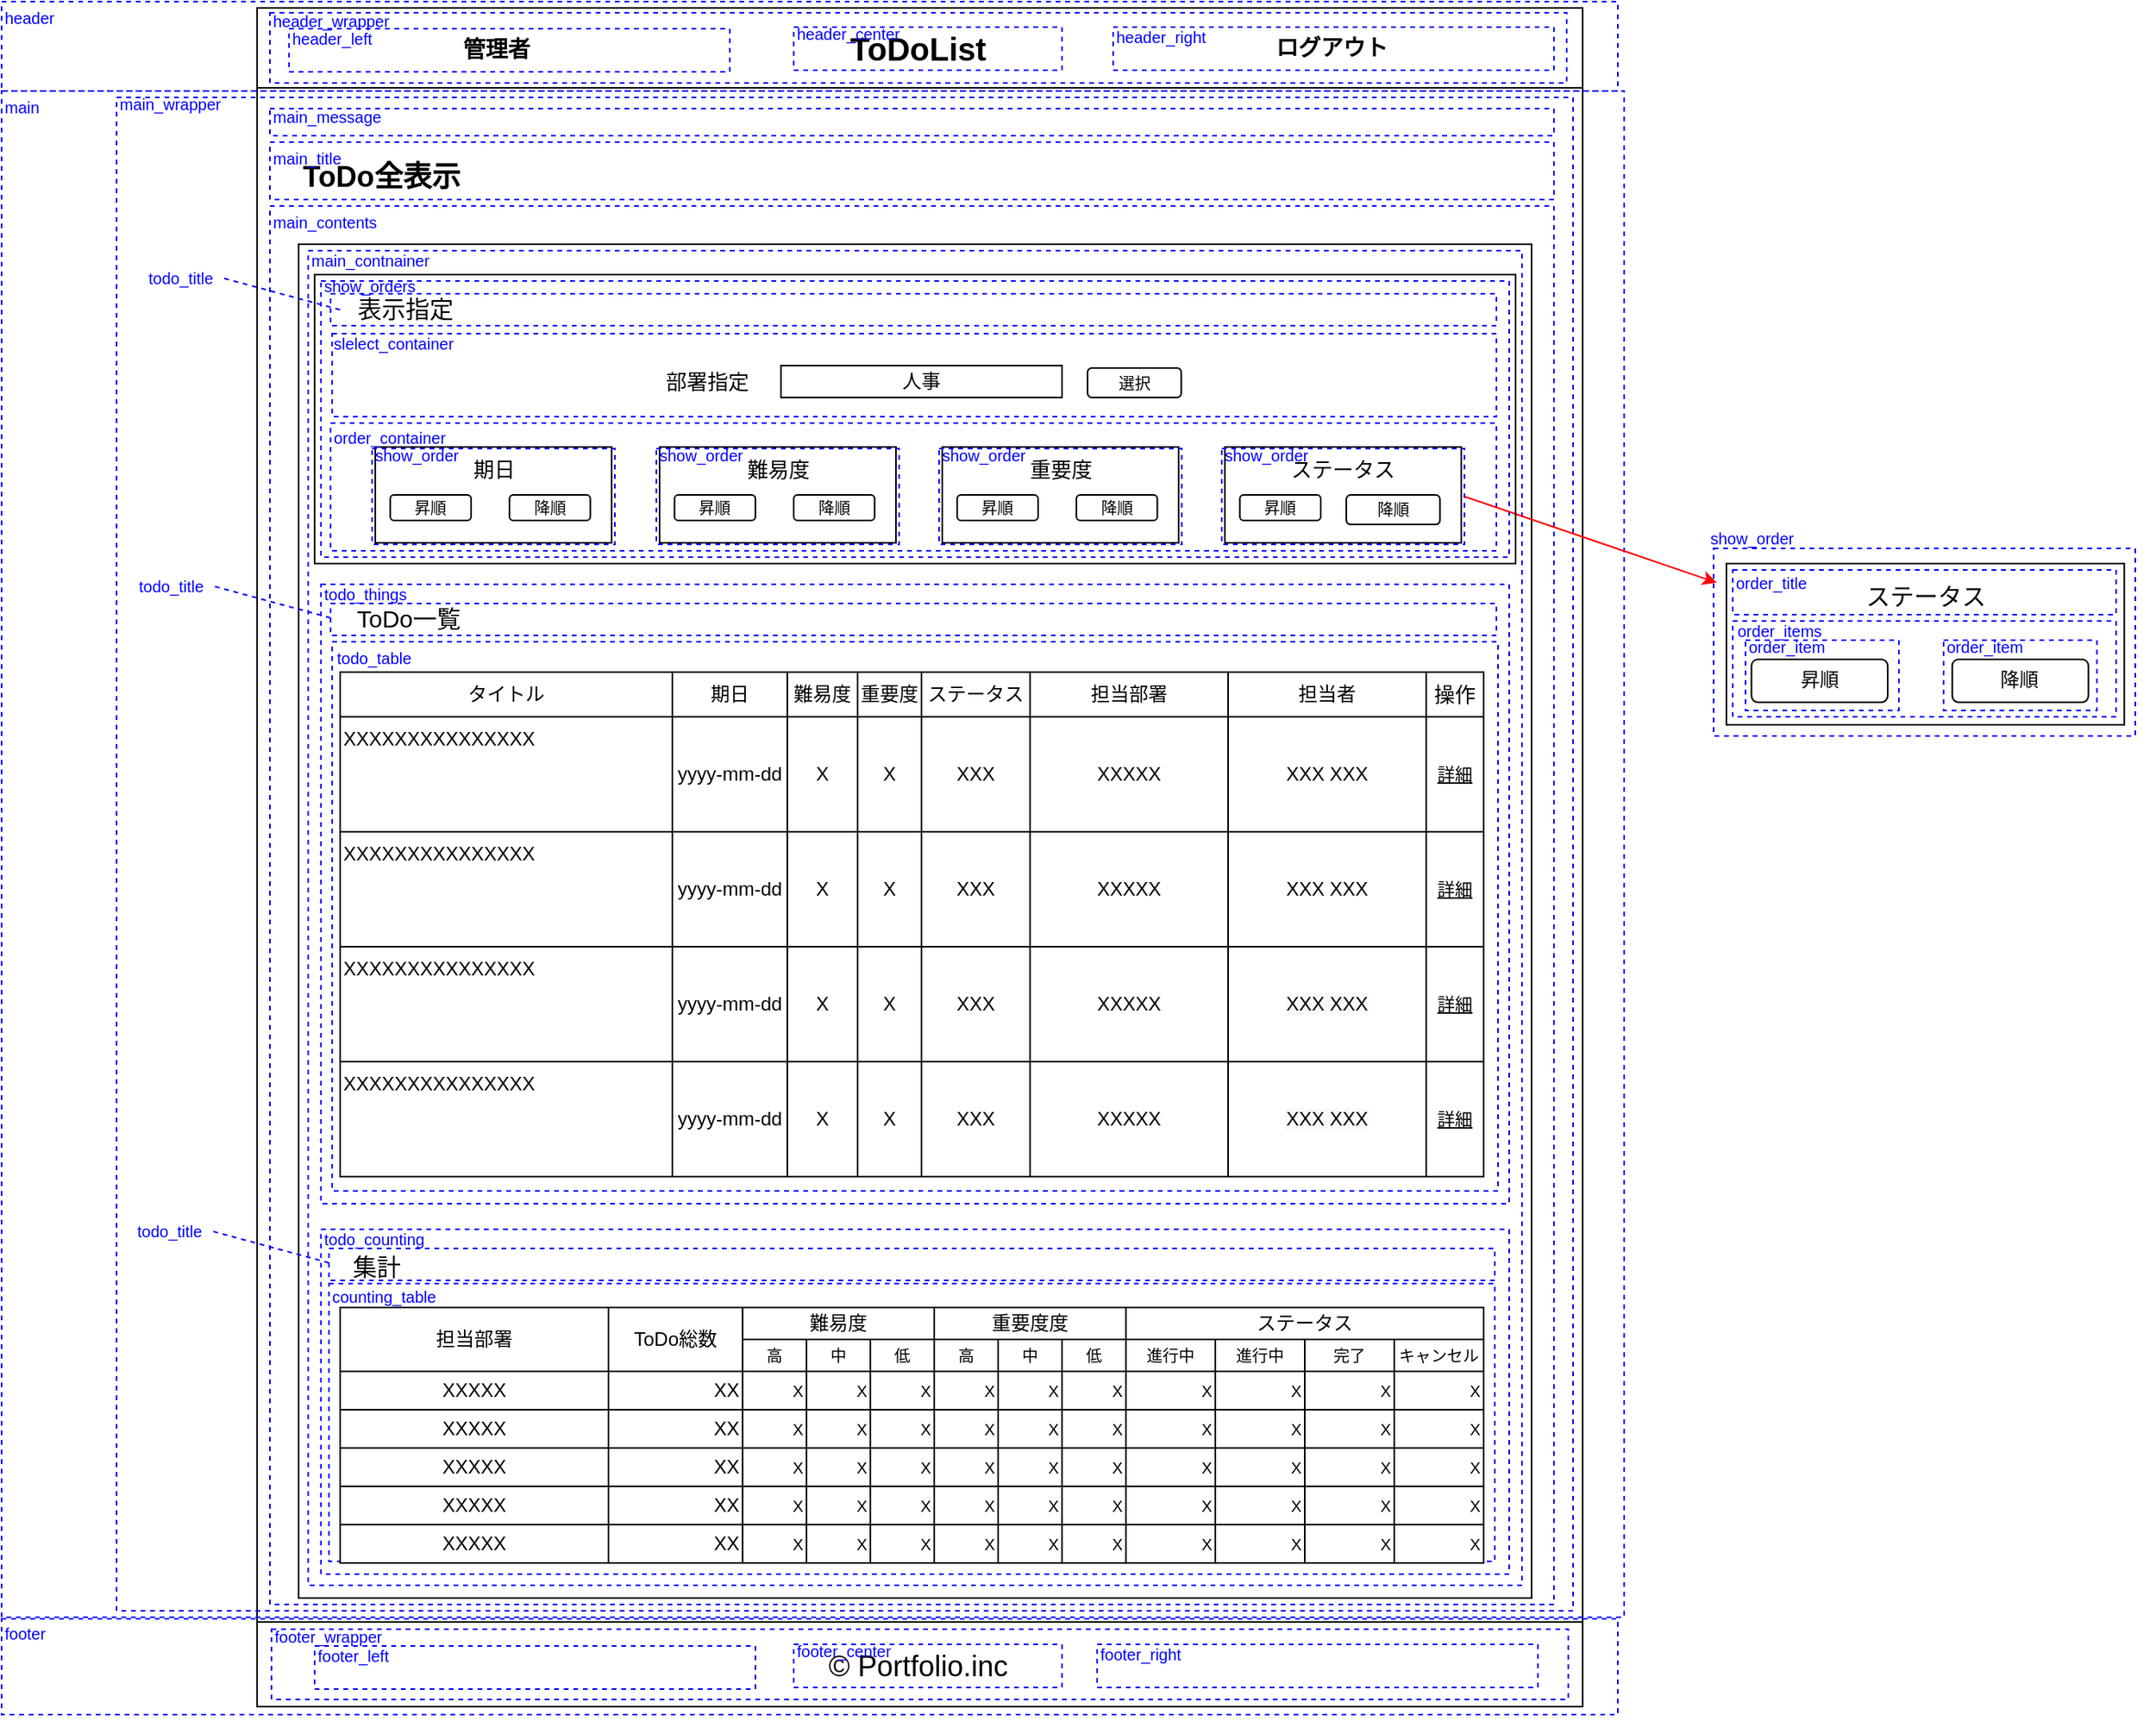 <mxfile version="13.9.9" type="device"><diagram id="lAW5gfvQpGq91mGYDGwt" name="ページ1"><mxGraphModel dx="1679" dy="1703" grid="1" gridSize="4" guides="1" tooltips="1" connect="1" arrows="1" fold="1" page="1" pageScale="1" pageWidth="827" pageHeight="1169" math="0" shadow="0"><root><mxCell id="0"/><mxCell id="1" parent="0"/><mxCell id="KEuncwygjHZbyqNy_YQT-34" value="" style="group" parent="1" vertex="1" connectable="0"><mxGeometry y="-48" width="830" height="996" as="geometry"/></mxCell><mxCell id="tP_qFb6u1pj_dAxfEfU8-1" value="" style="rounded=0;whiteSpace=wrap;html=1;" parent="KEuncwygjHZbyqNy_YQT-34" vertex="1"><mxGeometry y="-68" width="830" height="1048" as="geometry"/></mxCell><mxCell id="tP_qFb6u1pj_dAxfEfU8-2" value="" style="rounded=0;whiteSpace=wrap;html=1;" parent="KEuncwygjHZbyqNy_YQT-34" vertex="1"><mxGeometry y="-76" width="830" height="50" as="geometry"/></mxCell><mxCell id="tP_qFb6u1pj_dAxfEfU8-8" value="" style="rounded=0;whiteSpace=wrap;html=1;" parent="KEuncwygjHZbyqNy_YQT-34" vertex="1"><mxGeometry y="935" width="830" height="53" as="geometry"/></mxCell><mxCell id="tP_qFb6u1pj_dAxfEfU8-9" value="&lt;font style=&quot;font-size: 18px&quot;&gt;© Portfolio.inc&lt;/font&gt;" style="text;html=1;strokeColor=none;fillColor=none;align=center;verticalAlign=middle;whiteSpace=wrap;rounded=0;fontSize=20;" parent="KEuncwygjHZbyqNy_YQT-34" vertex="1"><mxGeometry x="298" y="951.5" width="232" height="20" as="geometry"/></mxCell><mxCell id="249utH4H3VEhiZY-PdCE-3" value="&lt;font size=&quot;1&quot;&gt;&lt;b style=&quot;font-size: 18px&quot;&gt;ToDo全表示&lt;/b&gt;&lt;/font&gt;" style="text;html=1;strokeColor=none;fillColor=none;align=center;verticalAlign=middle;whiteSpace=wrap;rounded=0;fontSize=17;" parent="KEuncwygjHZbyqNy_YQT-34" vertex="1"><mxGeometry x="16" y="20" width="124" height="20" as="geometry"/></mxCell><mxCell id="tP_qFb6u1pj_dAxfEfU8-3" value="&lt;b&gt;&lt;font style=&quot;font-size: 20px&quot;&gt;ToDoList&lt;/font&gt;&lt;/b&gt;" style="text;html=1;strokeColor=none;fillColor=none;align=center;verticalAlign=middle;whiteSpace=wrap;rounded=0;strokeWidth=4;" parent="KEuncwygjHZbyqNy_YQT-34" vertex="1"><mxGeometry x="334" y="-66" width="160" height="30" as="geometry"/></mxCell><mxCell id="KEuncwygjHZbyqNy_YQT-17" value="&lt;span style=&quot;font-size: 14px&quot;&gt;&lt;b style=&quot;font-size: 14px&quot;&gt;管理者&lt;/b&gt;&lt;/span&gt;" style="text;html=1;strokeColor=none;fillColor=none;align=center;verticalAlign=middle;whiteSpace=wrap;rounded=0;fontSize=14;" parent="KEuncwygjHZbyqNy_YQT-34" vertex="1"><mxGeometry x="100" y="-60" width="100" height="20" as="geometry"/></mxCell><mxCell id="KEuncwygjHZbyqNy_YQT-21" value="&lt;b&gt;ログアウト&lt;/b&gt;" style="text;html=1;strokeColor=none;fillColor=none;align=center;verticalAlign=middle;whiteSpace=wrap;rounded=0;fontSize=14;" parent="KEuncwygjHZbyqNy_YQT-34" vertex="1"><mxGeometry x="623" y="-61" width="100" height="20" as="geometry"/></mxCell><mxCell id="KEuncwygjHZbyqNy_YQT-14" value="" style="rounded=0;whiteSpace=wrap;html=1;fillColor=none;" parent="KEuncwygjHZbyqNy_YQT-34" vertex="1"><mxGeometry x="26" y="72" width="772" height="848" as="geometry"/></mxCell><mxCell id="KEuncwygjHZbyqNy_YQT-23" value="" style="rounded=0;whiteSpace=wrap;html=1;fillColor=none;fontSize=14;strokeColor=#0000FF;dashed=1;" parent="1" vertex="1"><mxGeometry x="-160" y="-128" width="1012" height="56" as="geometry"/></mxCell><mxCell id="KEuncwygjHZbyqNy_YQT-24" value="" style="rounded=0;whiteSpace=wrap;html=1;fillColor=none;fontSize=14;strokeColor=#0000FF;dashed=1;" parent="1" vertex="1"><mxGeometry x="-160" y="-72" width="1016" height="956" as="geometry"/></mxCell><mxCell id="KEuncwygjHZbyqNy_YQT-27" value="" style="rounded=0;whiteSpace=wrap;html=1;fillColor=none;fontSize=14;strokeColor=#0000FF;dashed=1;" parent="1" vertex="1"><mxGeometry x="-160" y="885" width="1012" height="60" as="geometry"/></mxCell><mxCell id="KEuncwygjHZbyqNy_YQT-28" value="header" style="text;html=1;strokeColor=none;fillColor=none;align=left;verticalAlign=middle;whiteSpace=wrap;rounded=0;dashed=1;fontSize=10;fontColor=#0000FF;" parent="1" vertex="1"><mxGeometry x="-160" y="-128" width="40" height="20" as="geometry"/></mxCell><mxCell id="KEuncwygjHZbyqNy_YQT-33" value="main" style="text;html=1;strokeColor=none;fillColor=none;align=left;verticalAlign=middle;whiteSpace=wrap;rounded=0;dashed=1;fontSize=10;fontColor=#0000FF;" parent="1" vertex="1"><mxGeometry x="-160" y="-72" width="40" height="20" as="geometry"/></mxCell><mxCell id="KEuncwygjHZbyqNy_YQT-35" value="footer" style="text;html=1;strokeColor=none;fillColor=none;align=left;verticalAlign=middle;whiteSpace=wrap;rounded=0;dashed=1;fontSize=10;fontColor=#0000FF;" parent="1" vertex="1"><mxGeometry x="-160" y="884" width="40" height="20" as="geometry"/></mxCell><mxCell id="KEuncwygjHZbyqNy_YQT-69" value="" style="rounded=0;whiteSpace=wrap;html=1;dashed=1;fillColor=none;strokeColor=#0000FF;" parent="1" vertex="1"><mxGeometry x="-88" y="-68" width="912" height="948" as="geometry"/></mxCell><mxCell id="KEuncwygjHZbyqNy_YQT-70" value="main_wrapper" style="text;html=1;strokeColor=none;fillColor=none;align=left;verticalAlign=middle;whiteSpace=wrap;rounded=0;dashed=1;fontSize=10;fontColor=#0000FF;" parent="1" vertex="1"><mxGeometry x="-88" y="-68" width="84" height="8" as="geometry"/></mxCell><mxCell id="KEuncwygjHZbyqNy_YQT-73" value="" style="rounded=0;whiteSpace=wrap;html=1;fillColor=none;fontSize=14;strokeColor=#0000FF;dashed=1;" parent="1" vertex="1"><mxGeometry x="20" y="-111" width="276" height="27" as="geometry"/></mxCell><mxCell id="KEuncwygjHZbyqNy_YQT-74" value="header_left" style="text;html=1;strokeColor=none;fillColor=none;align=left;verticalAlign=middle;whiteSpace=wrap;rounded=0;dashed=1;fontSize=10;fontColor=#0000FF;" parent="1" vertex="1"><mxGeometry x="20" y="-111" width="72" height="11" as="geometry"/></mxCell><mxCell id="KEuncwygjHZbyqNy_YQT-79" value="" style="rounded=0;whiteSpace=wrap;html=1;fillColor=none;fontSize=14;strokeColor=#0000FF;dashed=1;" parent="1" vertex="1"><mxGeometry x="8" y="-121" width="812" height="44" as="geometry"/></mxCell><mxCell id="KEuncwygjHZbyqNy_YQT-80" value="header_wrapper" style="text;html=1;strokeColor=none;fillColor=none;align=left;verticalAlign=middle;whiteSpace=wrap;rounded=0;dashed=1;fontSize=10;fontColor=#0000FF;" parent="1" vertex="1"><mxGeometry x="8" y="-120" width="84" height="8" as="geometry"/></mxCell><mxCell id="KEuncwygjHZbyqNy_YQT-92" value="" style="rounded=0;whiteSpace=wrap;html=1;fillColor=none;fontSize=14;strokeColor=#0000FF;dashed=1;" parent="1" vertex="1"><mxGeometry x="336" y="901" width="168" height="27" as="geometry"/></mxCell><mxCell id="KEuncwygjHZbyqNy_YQT-93" value="" style="rounded=0;whiteSpace=wrap;html=1;fillColor=none;fontSize=14;strokeColor=#0000FF;dashed=1;" parent="1" vertex="1"><mxGeometry x="9" y="891.5" width="812" height="44" as="geometry"/></mxCell><mxCell id="KEuncwygjHZbyqNy_YQT-94" value="footer_center" style="text;html=1;strokeColor=none;fillColor=none;align=left;verticalAlign=middle;whiteSpace=wrap;rounded=0;dashed=1;fontSize=10;fontColor=#0000FF;" parent="1" vertex="1"><mxGeometry x="336" y="899" width="96" height="11" as="geometry"/></mxCell><mxCell id="KEuncwygjHZbyqNy_YQT-95" value="" style="rounded=0;whiteSpace=wrap;html=1;fillColor=none;fontSize=14;strokeColor=#0000FF;dashed=1;" parent="1" vertex="1"><mxGeometry x="36" y="902" width="276" height="27" as="geometry"/></mxCell><mxCell id="KEuncwygjHZbyqNy_YQT-96" value="footer_left" style="text;html=1;strokeColor=none;fillColor=none;align=left;verticalAlign=middle;whiteSpace=wrap;rounded=0;dashed=1;fontSize=10;fontColor=#0000FF;" parent="1" vertex="1"><mxGeometry x="36" y="902" width="72" height="11" as="geometry"/></mxCell><mxCell id="KEuncwygjHZbyqNy_YQT-97" value="footer_right" style="text;html=1;strokeColor=none;fillColor=none;align=left;verticalAlign=middle;whiteSpace=wrap;rounded=0;dashed=1;fontSize=10;fontColor=#0000FF;" parent="1" vertex="1"><mxGeometry x="526" y="901" width="72" height="11" as="geometry"/></mxCell><mxCell id="KEuncwygjHZbyqNy_YQT-98" value="" style="rounded=0;whiteSpace=wrap;html=1;fillColor=none;fontSize=14;strokeColor=#0000FF;dashed=1;" parent="1" vertex="1"><mxGeometry x="526" y="901" width="276" height="27" as="geometry"/></mxCell><mxCell id="KEuncwygjHZbyqNy_YQT-99" value="footer_wrapper" style="text;html=1;strokeColor=none;fillColor=none;align=left;verticalAlign=middle;whiteSpace=wrap;rounded=0;dashed=1;fontSize=10;fontColor=#0000FF;" parent="1" vertex="1"><mxGeometry x="9" y="891.5" width="84" height="8" as="geometry"/></mxCell><mxCell id="M2rv97hYD40gKzkqOxp8-1" value="" style="rounded=0;whiteSpace=wrap;html=1;dashed=1;fillColor=none;strokeColor=#0000FF;" parent="1" vertex="1"><mxGeometry x="8" width="804" height="876" as="geometry"/></mxCell><mxCell id="KEuncwygjHZbyqNy_YQT-46" value="main_contents" style="text;html=1;strokeColor=none;fillColor=none;align=left;verticalAlign=middle;whiteSpace=wrap;rounded=0;dashed=1;fontColor=#0000FF;fontSize=10;" parent="1" vertex="1"><mxGeometry x="8" width="80" height="20" as="geometry"/></mxCell><mxCell id="KEuncwygjHZbyqNy_YQT-47" value="" style="rounded=0;whiteSpace=wrap;html=1;dashed=1;fillColor=none;strokeColor=#0000FF;" parent="1" vertex="1"><mxGeometry x="8" y="-40" width="804" height="36" as="geometry"/></mxCell><mxCell id="KEuncwygjHZbyqNy_YQT-48" value="main_title" style="text;html=1;strokeColor=none;fillColor=none;align=left;verticalAlign=middle;whiteSpace=wrap;rounded=0;dashed=1;fontColor=#0000FF;fontSize=10;" parent="1" vertex="1"><mxGeometry x="8" y="-36" width="84" height="12" as="geometry"/></mxCell><mxCell id="KEuncwygjHZbyqNy_YQT-49" value="" style="rounded=0;whiteSpace=wrap;html=1;dashed=1;fillColor=none;strokeColor=#0000FF;" parent="1" vertex="1"><mxGeometry x="8" y="-61" width="804" height="17" as="geometry"/></mxCell><mxCell id="KEuncwygjHZbyqNy_YQT-50" value="main_message" style="text;html=1;strokeColor=none;fillColor=none;align=left;verticalAlign=middle;whiteSpace=wrap;rounded=0;dashed=1;fontColor=#0000FF;fontSize=10;" parent="1" vertex="1"><mxGeometry x="8" y="-64" width="80" height="16" as="geometry"/></mxCell><mxCell id="KEuncwygjHZbyqNy_YQT-71" value="header_center" style="text;html=1;strokeColor=none;fillColor=none;align=left;verticalAlign=middle;whiteSpace=wrap;rounded=0;dashed=1;fontSize=10;fontColor=#0000FF;" parent="1" vertex="1"><mxGeometry x="336" y="-114" width="96" height="11" as="geometry"/></mxCell><mxCell id="KEuncwygjHZbyqNy_YQT-72" value="" style="rounded=0;whiteSpace=wrap;html=1;fillColor=none;fontSize=14;strokeColor=#0000FF;dashed=1;" parent="1" vertex="1"><mxGeometry x="336" y="-112" width="168" height="27" as="geometry"/></mxCell><mxCell id="KEuncwygjHZbyqNy_YQT-75" value="header_right" style="text;html=1;strokeColor=none;fillColor=none;align=left;verticalAlign=middle;whiteSpace=wrap;rounded=0;dashed=1;fontSize=10;fontColor=#0000FF;" parent="1" vertex="1"><mxGeometry x="536" y="-112" width="72" height="11" as="geometry"/></mxCell><mxCell id="KEuncwygjHZbyqNy_YQT-76" value="" style="rounded=0;whiteSpace=wrap;html=1;fillColor=none;fontSize=14;strokeColor=#0000FF;dashed=1;" parent="1" vertex="1"><mxGeometry x="536" y="-112" width="276" height="27" as="geometry"/></mxCell><mxCell id="OrFkVEM_c1ZQOquCTtwF-202" value="" style="group" parent="1" vertex="1" connectable="0"><mxGeometry x="46" y="38" width="736" height="128" as="geometry"/></mxCell><mxCell id="OrFkVEM_c1ZQOquCTtwF-110" value="表示指定" style="text;html=1;strokeColor=none;fillColor=none;align=center;verticalAlign=middle;whiteSpace=wrap;rounded=0;fontSize=15;" parent="OrFkVEM_c1ZQOquCTtwF-202" vertex="1"><mxGeometry x="13" y="16" width="68" height="20" as="geometry"/></mxCell><mxCell id="OrFkVEM_c1ZQOquCTtwF-124" value="" style="group" parent="OrFkVEM_c1ZQOquCTtwF-202" vertex="1" connectable="0"><mxGeometry x="28" y="113" width="148" height="60" as="geometry"/></mxCell><mxCell id="OrFkVEM_c1ZQOquCTtwF-119" value="" style="rounded=0;whiteSpace=wrap;html=1;fontSize=11;align=center;" parent="OrFkVEM_c1ZQOquCTtwF-124" vertex="1"><mxGeometry width="148" height="60" as="geometry"/></mxCell><mxCell id="OrFkVEM_c1ZQOquCTtwF-114" value="期日" style="text;html=1;strokeColor=none;fillColor=none;align=center;verticalAlign=middle;whiteSpace=wrap;rounded=0;fontSize=13;" parent="OrFkVEM_c1ZQOquCTtwF-124" vertex="1"><mxGeometry x="50.667" y="4" width="46.667" height="20" as="geometry"/></mxCell><mxCell id="OrFkVEM_c1ZQOquCTtwF-116" value="昇順" style="rounded=1;whiteSpace=wrap;html=1;fontSize=10;align=center;" parent="OrFkVEM_c1ZQOquCTtwF-124" vertex="1"><mxGeometry x="9.33" y="30" width="50.67" height="16" as="geometry"/></mxCell><mxCell id="OrFkVEM_c1ZQOquCTtwF-138" value="降順" style="rounded=1;whiteSpace=wrap;html=1;fontSize=10;align=center;" parent="OrFkVEM_c1ZQOquCTtwF-124" vertex="1"><mxGeometry x="84" y="30" width="50.67" height="16" as="geometry"/></mxCell><mxCell id="OrFkVEM_c1ZQOquCTtwF-157" value="" style="group" parent="OrFkVEM_c1ZQOquCTtwF-202" vertex="1" connectable="0"><mxGeometry x="206" y="113" width="148" height="60" as="geometry"/></mxCell><mxCell id="OrFkVEM_c1ZQOquCTtwF-158" value="" style="rounded=0;whiteSpace=wrap;html=1;fontSize=11;align=center;" parent="OrFkVEM_c1ZQOquCTtwF-157" vertex="1"><mxGeometry width="148" height="60" as="geometry"/></mxCell><mxCell id="OrFkVEM_c1ZQOquCTtwF-159" value="難易度" style="text;html=1;strokeColor=none;fillColor=none;align=center;verticalAlign=middle;whiteSpace=wrap;rounded=0;fontSize=13;" parent="OrFkVEM_c1ZQOquCTtwF-157" vertex="1"><mxGeometry x="50.667" y="4" width="46.667" height="20" as="geometry"/></mxCell><mxCell id="OrFkVEM_c1ZQOquCTtwF-160" value="昇順" style="rounded=1;whiteSpace=wrap;html=1;fontSize=10;align=center;" parent="OrFkVEM_c1ZQOquCTtwF-157" vertex="1"><mxGeometry x="9.33" y="30" width="50.67" height="16" as="geometry"/></mxCell><mxCell id="OrFkVEM_c1ZQOquCTtwF-161" value="降順" style="rounded=1;whiteSpace=wrap;html=1;fontSize=10;align=center;" parent="OrFkVEM_c1ZQOquCTtwF-157" vertex="1"><mxGeometry x="84" y="30" width="50.67" height="16" as="geometry"/></mxCell><mxCell id="OrFkVEM_c1ZQOquCTtwF-162" value="" style="group" parent="OrFkVEM_c1ZQOquCTtwF-202" vertex="1" connectable="0"><mxGeometry x="383" y="113" width="148" height="60" as="geometry"/></mxCell><mxCell id="OrFkVEM_c1ZQOquCTtwF-163" value="" style="rounded=0;whiteSpace=wrap;html=1;fontSize=11;align=center;" parent="OrFkVEM_c1ZQOquCTtwF-162" vertex="1"><mxGeometry width="148" height="60" as="geometry"/></mxCell><mxCell id="OrFkVEM_c1ZQOquCTtwF-164" value="重要度" style="text;html=1;strokeColor=none;fillColor=none;align=center;verticalAlign=middle;whiteSpace=wrap;rounded=0;fontSize=13;" parent="OrFkVEM_c1ZQOquCTtwF-162" vertex="1"><mxGeometry x="50.667" y="4" width="46.667" height="20" as="geometry"/></mxCell><mxCell id="OrFkVEM_c1ZQOquCTtwF-165" value="昇順" style="rounded=1;whiteSpace=wrap;html=1;fontSize=10;align=center;" parent="OrFkVEM_c1ZQOquCTtwF-162" vertex="1"><mxGeometry x="9.33" y="30" width="50.67" height="16" as="geometry"/></mxCell><mxCell id="OrFkVEM_c1ZQOquCTtwF-166" value="降順" style="rounded=1;whiteSpace=wrap;html=1;fontSize=10;align=center;" parent="OrFkVEM_c1ZQOquCTtwF-162" vertex="1"><mxGeometry x="84" y="30" width="50.67" height="16" as="geometry"/></mxCell><mxCell id="OrFkVEM_c1ZQOquCTtwF-172" value="" style="group" parent="OrFkVEM_c1ZQOquCTtwF-202" vertex="1" connectable="0"><mxGeometry x="560" y="113" width="148" height="60" as="geometry"/></mxCell><mxCell id="OrFkVEM_c1ZQOquCTtwF-173" value="" style="rounded=0;whiteSpace=wrap;html=1;fontSize=11;align=center;" parent="OrFkVEM_c1ZQOquCTtwF-172" vertex="1"><mxGeometry width="148" height="60" as="geometry"/></mxCell><mxCell id="OrFkVEM_c1ZQOquCTtwF-174" value="ステータス" style="text;html=1;strokeColor=none;fillColor=none;align=center;verticalAlign=middle;whiteSpace=wrap;rounded=0;fontSize=13;" parent="OrFkVEM_c1ZQOquCTtwF-172" vertex="1"><mxGeometry x="36" y="4" width="76" height="20" as="geometry"/></mxCell><mxCell id="OrFkVEM_c1ZQOquCTtwF-175" value="昇順" style="rounded=1;whiteSpace=wrap;html=1;fontSize=10;align=center;" parent="OrFkVEM_c1ZQOquCTtwF-172" vertex="1"><mxGeometry x="9.33" y="30" width="50.67" height="16" as="geometry"/></mxCell><mxCell id="OrFkVEM_c1ZQOquCTtwF-176" value="降順" style="rounded=1;whiteSpace=wrap;html=1;fontSize=10;align=center;" parent="OrFkVEM_c1ZQOquCTtwF-172" vertex="1"><mxGeometry x="76" y="30" width="58.67" height="18.53" as="geometry"/></mxCell><mxCell id="OrFkVEM_c1ZQOquCTtwF-203" value="ToDo一覧" style="text;html=1;strokeColor=none;fillColor=none;align=center;verticalAlign=middle;whiteSpace=wrap;rounded=0;fontSize=15;" parent="1" vertex="1"><mxGeometry x="57" y="248" width="76" height="20" as="geometry"/></mxCell><mxCell id="OrFkVEM_c1ZQOquCTtwF-213" value="" style="rounded=0;whiteSpace=wrap;html=1;dashed=1;fillColor=none;strokeColor=#0000FF;" parent="1" vertex="1"><mxGeometry x="32" y="28" width="760" height="836" as="geometry"/></mxCell><mxCell id="OrFkVEM_c1ZQOquCTtwF-214" value="main_contnainer" style="text;html=1;strokeColor=none;fillColor=none;align=left;verticalAlign=middle;whiteSpace=wrap;rounded=0;dashed=1;fontColor=#0000FF;fontSize=10;" parent="1" vertex="1"><mxGeometry x="32" y="28" width="80" height="12" as="geometry"/></mxCell><mxCell id="OrFkVEM_c1ZQOquCTtwF-215" value="" style="rounded=0;whiteSpace=wrap;html=1;dashed=1;fillColor=none;strokeColor=#0000FF;" parent="1" vertex="1"><mxGeometry x="40" y="47" width="744" height="173" as="geometry"/></mxCell><mxCell id="OrFkVEM_c1ZQOquCTtwF-216" value="show_orders" style="text;html=1;strokeColor=none;fillColor=none;align=left;verticalAlign=middle;whiteSpace=wrap;rounded=0;dashed=1;fontColor=#0000FF;fontSize=10;" parent="1" vertex="1"><mxGeometry x="40" y="40" width="80" height="20" as="geometry"/></mxCell><mxCell id="OrFkVEM_c1ZQOquCTtwF-217" value="" style="rounded=0;whiteSpace=wrap;html=1;dashed=1;fillColor=none;strokeColor=#0000FF;" parent="1" vertex="1"><mxGeometry x="40" y="237" width="744" height="388" as="geometry"/></mxCell><mxCell id="OrFkVEM_c1ZQOquCTtwF-218" value="todo_things" style="text;html=1;strokeColor=none;fillColor=none;align=left;verticalAlign=middle;whiteSpace=wrap;rounded=0;dashed=1;fontColor=#0000FF;fontSize=10;" parent="1" vertex="1"><mxGeometry x="40" y="233" width="80" height="20" as="geometry"/></mxCell><mxCell id="OrFkVEM_c1ZQOquCTtwF-219" value="" style="rounded=0;whiteSpace=wrap;html=1;dashed=1;fillColor=none;strokeColor=#0000FF;" parent="1" vertex="1"><mxGeometry x="46" y="136" width="730" height="80" as="geometry"/></mxCell><mxCell id="OrFkVEM_c1ZQOquCTtwF-220" value="" style="rounded=0;whiteSpace=wrap;html=1;dashed=1;fillColor=none;strokeColor=#0000FF;" parent="1" vertex="1"><mxGeometry x="46" y="55" width="730" height="20" as="geometry"/></mxCell><mxCell id="OrFkVEM_c1ZQOquCTtwF-221" value="todo_title" style="text;html=1;strokeColor=none;fillColor=none;align=left;verticalAlign=middle;whiteSpace=wrap;rounded=0;dashed=1;fontColor=#0000FF;fontSize=10;" parent="1" vertex="1"><mxGeometry x="-70" y="35" width="48" height="20" as="geometry"/></mxCell><mxCell id="OrFkVEM_c1ZQOquCTtwF-222" value="" style="endArrow=none;html=1;fontSize=12;entryX=1;entryY=0.5;entryDx=0;entryDy=0;exitX=0.008;exitY=0.5;exitDx=0;exitDy=0;exitPerimeter=0;dashed=1;strokeColor=#0000FF;" parent="1" source="OrFkVEM_c1ZQOquCTtwF-220" target="OrFkVEM_c1ZQOquCTtwF-221" edge="1"><mxGeometry width="50" height="50" relative="1" as="geometry"><mxPoint x="76" y="137" as="sourcePoint"/><mxPoint x="126" y="87" as="targetPoint"/></mxGeometry></mxCell><mxCell id="OrFkVEM_c1ZQOquCTtwF-223" value="order_container" style="text;html=1;strokeColor=none;fillColor=none;align=left;verticalAlign=middle;whiteSpace=wrap;rounded=0;dashed=1;fontColor=#0000FF;fontSize=10;" parent="1" vertex="1"><mxGeometry x="46" y="135" width="80" height="20" as="geometry"/></mxCell><mxCell id="OrFkVEM_c1ZQOquCTtwF-224" value="" style="rounded=0;whiteSpace=wrap;html=1;dashed=1;fillColor=none;strokeColor=#0000FF;" parent="1" vertex="1"><mxGeometry x="72" y="152" width="152" height="60" as="geometry"/></mxCell><mxCell id="OrFkVEM_c1ZQOquCTtwF-225" value="show_order" style="text;html=1;strokeColor=none;fillColor=none;align=left;verticalAlign=middle;whiteSpace=wrap;rounded=0;dashed=1;fontColor=#0000FF;fontSize=10;" parent="1" vertex="1"><mxGeometry x="72" y="148" width="56" height="16" as="geometry"/></mxCell><mxCell id="OrFkVEM_c1ZQOquCTtwF-227" value="" style="rounded=0;whiteSpace=wrap;html=1;dashed=1;fillColor=none;strokeColor=#0000FF;" parent="1" vertex="1"><mxGeometry x="250" y="152" width="152" height="60" as="geometry"/></mxCell><mxCell id="OrFkVEM_c1ZQOquCTtwF-228" value="show_order" style="text;html=1;strokeColor=none;fillColor=none;align=left;verticalAlign=middle;whiteSpace=wrap;rounded=0;dashed=1;fontColor=#0000FF;fontSize=10;" parent="1" vertex="1"><mxGeometry x="250" y="148" width="56" height="16" as="geometry"/></mxCell><mxCell id="OrFkVEM_c1ZQOquCTtwF-229" value="" style="rounded=0;whiteSpace=wrap;html=1;dashed=1;fillColor=none;strokeColor=#0000FF;" parent="1" vertex="1"><mxGeometry x="427" y="152" width="152" height="60" as="geometry"/></mxCell><mxCell id="OrFkVEM_c1ZQOquCTtwF-230" value="show_order" style="text;html=1;strokeColor=none;fillColor=none;align=left;verticalAlign=middle;whiteSpace=wrap;rounded=0;dashed=1;fontColor=#0000FF;fontSize=10;" parent="1" vertex="1"><mxGeometry x="427" y="148" width="56" height="16" as="geometry"/></mxCell><mxCell id="OrFkVEM_c1ZQOquCTtwF-231" value="" style="rounded=0;whiteSpace=wrap;html=1;dashed=1;fillColor=none;strokeColor=#0000FF;" parent="1" vertex="1"><mxGeometry x="604" y="152" width="152" height="60" as="geometry"/></mxCell><mxCell id="OrFkVEM_c1ZQOquCTtwF-232" value="show_order" style="text;html=1;strokeColor=none;fillColor=none;align=left;verticalAlign=middle;whiteSpace=wrap;rounded=0;dashed=1;fontColor=#0000FF;fontSize=10;" parent="1" vertex="1"><mxGeometry x="604" y="148" width="56" height="16" as="geometry"/></mxCell><mxCell id="OrFkVEM_c1ZQOquCTtwF-233" value="" style="rounded=0;whiteSpace=wrap;html=1;dashed=1;fillColor=none;strokeColor=#0000FF;" parent="1" vertex="1"><mxGeometry x="46" y="249" width="730" height="20" as="geometry"/></mxCell><mxCell id="OrFkVEM_c1ZQOquCTtwF-234" value="" style="rounded=0;whiteSpace=wrap;html=1;dashed=1;fillColor=none;strokeColor=#0000FF;" parent="1" vertex="1"><mxGeometry x="47" y="273" width="730" height="344" as="geometry"/></mxCell><mxCell id="OrFkVEM_c1ZQOquCTtwF-235" value="todo_title" style="text;html=1;strokeColor=none;fillColor=none;align=left;verticalAlign=middle;whiteSpace=wrap;rounded=0;dashed=1;fontColor=#0000FF;fontSize=10;" parent="1" vertex="1"><mxGeometry x="-75.84" y="228" width="48" height="20" as="geometry"/></mxCell><mxCell id="OrFkVEM_c1ZQOquCTtwF-236" value="" style="endArrow=none;html=1;fontSize=12;entryX=1;entryY=0.5;entryDx=0;entryDy=0;exitX=0.008;exitY=0.5;exitDx=0;exitDy=0;exitPerimeter=0;dashed=1;strokeColor=#0000FF;" parent="1" target="OrFkVEM_c1ZQOquCTtwF-235" edge="1"><mxGeometry width="50" height="50" relative="1" as="geometry"><mxPoint x="46.0" y="258" as="sourcePoint"/><mxPoint x="120.16" y="280" as="targetPoint"/></mxGeometry></mxCell><mxCell id="OrFkVEM_c1ZQOquCTtwF-237" value="todo_table" style="text;html=1;strokeColor=none;fillColor=none;align=left;verticalAlign=middle;whiteSpace=wrap;rounded=0;dashed=1;fontColor=#0000FF;fontSize=10;" parent="1" vertex="1"><mxGeometry x="48" y="277" width="80" height="12" as="geometry"/></mxCell><mxCell id="OrFkVEM_c1ZQOquCTtwF-249" value="" style="group;fontSize=13;" parent="1" vertex="1" connectable="0"><mxGeometry x="920" y="224" width="268" height="121.5" as="geometry"/></mxCell><mxCell id="OrFkVEM_c1ZQOquCTtwF-250" value="" style="rounded=0;whiteSpace=wrap;html=1;fontSize=11;align=center;" parent="OrFkVEM_c1ZQOquCTtwF-249" vertex="1"><mxGeometry width="249.14" height="101" as="geometry"/></mxCell><mxCell id="OrFkVEM_c1ZQOquCTtwF-251" value="ステータス" style="text;html=1;strokeColor=none;fillColor=none;align=center;verticalAlign=middle;whiteSpace=wrap;rounded=0;fontSize=15;" parent="OrFkVEM_c1ZQOquCTtwF-249" vertex="1"><mxGeometry x="60.602" y="2.733" width="127.937" height="33.667" as="geometry"/></mxCell><mxCell id="OrFkVEM_c1ZQOquCTtwF-252" value="昇順" style="rounded=1;whiteSpace=wrap;html=1;fontSize=12;align=center;" parent="OrFkVEM_c1ZQOquCTtwF-249" vertex="1"><mxGeometry x="15.706" y="60" width="85.297" height="26.933" as="geometry"/></mxCell><mxCell id="OrFkVEM_c1ZQOquCTtwF-253" value="降順" style="rounded=1;whiteSpace=wrap;html=1;fontSize=12;align=center;" parent="OrFkVEM_c1ZQOquCTtwF-249" vertex="1"><mxGeometry x="141.404" y="60" width="85.297" height="26.933" as="geometry"/></mxCell><mxCell id="OrFkVEM_c1ZQOquCTtwF-254" value="" style="rounded=0;whiteSpace=wrap;html=1;dashed=1;fillColor=none;strokeColor=#0000FF;" parent="OrFkVEM_c1ZQOquCTtwF-249" vertex="1"><mxGeometry x="-8" y="-9.5" width="264" height="117.5" as="geometry"/></mxCell><mxCell id="OrFkVEM_c1ZQOquCTtwF-262" value="" style="rounded=0;whiteSpace=wrap;html=1;dashed=1;fillColor=none;strokeColor=#0000FF;" parent="OrFkVEM_c1ZQOquCTtwF-249" vertex="1"><mxGeometry x="4" y="4" width="240" height="28" as="geometry"/></mxCell><mxCell id="OrFkVEM_c1ZQOquCTtwF-263" value="" style="rounded=0;whiteSpace=wrap;html=1;dashed=1;fillColor=none;strokeColor=#0000FF;" parent="OrFkVEM_c1ZQOquCTtwF-249" vertex="1"><mxGeometry x="4" y="36" width="240" height="60" as="geometry"/></mxCell><mxCell id="OrFkVEM_c1ZQOquCTtwF-264" value="order_title" style="text;html=1;strokeColor=none;fillColor=none;align=left;verticalAlign=middle;whiteSpace=wrap;rounded=0;dashed=1;fontColor=#0000FF;fontSize=10;" parent="OrFkVEM_c1ZQOquCTtwF-249" vertex="1"><mxGeometry x="4.0" y="4.0" width="56" height="16" as="geometry"/></mxCell><mxCell id="OrFkVEM_c1ZQOquCTtwF-265" value="" style="rounded=0;whiteSpace=wrap;html=1;dashed=1;fillColor=none;strokeColor=#0000FF;" parent="OrFkVEM_c1ZQOquCTtwF-249" vertex="1"><mxGeometry x="12" y="48" width="96" height="44" as="geometry"/></mxCell><mxCell id="OrFkVEM_c1ZQOquCTtwF-266" value="order_items" style="text;html=1;strokeColor=none;fillColor=none;align=left;verticalAlign=middle;whiteSpace=wrap;rounded=0;dashed=1;fontColor=#0000FF;fontSize=10;" parent="OrFkVEM_c1ZQOquCTtwF-249" vertex="1"><mxGeometry x="4.6" y="34" width="56" height="16" as="geometry"/></mxCell><mxCell id="OrFkVEM_c1ZQOquCTtwF-267" value="order_item" style="text;html=1;strokeColor=none;fillColor=none;align=left;verticalAlign=middle;whiteSpace=wrap;rounded=0;dashed=1;fontColor=#0000FF;fontSize=10;" parent="OrFkVEM_c1ZQOquCTtwF-249" vertex="1"><mxGeometry x="12" y="48" width="56" height="8" as="geometry"/></mxCell><mxCell id="OrFkVEM_c1ZQOquCTtwF-269" value="" style="rounded=0;whiteSpace=wrap;html=1;dashed=1;fillColor=none;strokeColor=#0000FF;" parent="OrFkVEM_c1ZQOquCTtwF-249" vertex="1"><mxGeometry x="136" y="48" width="96" height="44" as="geometry"/></mxCell><mxCell id="OrFkVEM_c1ZQOquCTtwF-270" value="order_item" style="text;html=1;strokeColor=none;fillColor=none;align=left;verticalAlign=middle;whiteSpace=wrap;rounded=0;dashed=1;fontColor=#0000FF;fontSize=10;" parent="OrFkVEM_c1ZQOquCTtwF-249" vertex="1"><mxGeometry x="136" y="48" width="56" height="8" as="geometry"/></mxCell><mxCell id="OrFkVEM_c1ZQOquCTtwF-255" value="show_order" style="text;html=1;strokeColor=none;fillColor=none;align=left;verticalAlign=middle;whiteSpace=wrap;rounded=0;dashed=1;fontColor=#0000FF;fontSize=10;" parent="1" vertex="1"><mxGeometry x="908" y="200" width="56" height="16" as="geometry"/></mxCell><mxCell id="OrFkVEM_c1ZQOquCTtwF-256" value="" style="endArrow=classic;html=1;fontSize=12;strokeColor=#FF0000;exitX=1;exitY=0.5;exitDx=0;exitDy=0;" parent="1" source="OrFkVEM_c1ZQOquCTtwF-231" edge="1"><mxGeometry width="50" height="50" relative="1" as="geometry"><mxPoint x="864" y="286" as="sourcePoint"/><mxPoint x="914" y="236" as="targetPoint"/></mxGeometry></mxCell><mxCell id="Nh4IR3t0AtoiWGDYlAv8-226" value="" style="group" parent="1" vertex="1" connectable="0"><mxGeometry x="52" y="319" width="748" height="460" as="geometry"/></mxCell><mxCell id="Nh4IR3t0AtoiWGDYlAv8-65" value="" style="group" parent="Nh4IR3t0AtoiWGDYlAv8-226" vertex="1" connectable="0"><mxGeometry width="748" height="460" as="geometry"/></mxCell><mxCell id="Nh4IR3t0AtoiWGDYlAv8-66" value="" style="group" parent="Nh4IR3t0AtoiWGDYlAv8-65" vertex="1" connectable="0"><mxGeometry width="692" height="460" as="geometry"/></mxCell><mxCell id="Nh4IR3t0AtoiWGDYlAv8-67" value="タイトル" style="rounded=0;whiteSpace=wrap;html=1;" parent="Nh4IR3t0AtoiWGDYlAv8-66" vertex="1"><mxGeometry y="-27" width="208" height="28" as="geometry"/></mxCell><mxCell id="Nh4IR3t0AtoiWGDYlAv8-69" value="期日" style="rounded=0;whiteSpace=wrap;html=1;" parent="Nh4IR3t0AtoiWGDYlAv8-66" vertex="1"><mxGeometry x="208" y="-27" width="72" height="28" as="geometry"/></mxCell><mxCell id="Nh4IR3t0AtoiWGDYlAv8-70" value="難易度" style="rounded=0;whiteSpace=wrap;html=1;" parent="Nh4IR3t0AtoiWGDYlAv8-66" vertex="1"><mxGeometry x="280" y="-27" width="44" height="28" as="geometry"/></mxCell><mxCell id="Nh4IR3t0AtoiWGDYlAv8-71" value="重要度" style="rounded=0;whiteSpace=wrap;html=1;" parent="Nh4IR3t0AtoiWGDYlAv8-66" vertex="1"><mxGeometry x="324" y="-27" width="40" height="28" as="geometry"/></mxCell><mxCell id="Nh4IR3t0AtoiWGDYlAv8-72" value="ステータス" style="rounded=0;whiteSpace=wrap;html=1;" parent="Nh4IR3t0AtoiWGDYlAv8-66" vertex="1"><mxGeometry x="364" y="-27" width="68" height="28" as="geometry"/></mxCell><mxCell id="Nh4IR3t0AtoiWGDYlAv8-210" value="担当者" style="rounded=0;whiteSpace=wrap;html=1;" parent="Nh4IR3t0AtoiWGDYlAv8-66" vertex="1"><mxGeometry x="556" y="-27" width="124" height="28" as="geometry"/></mxCell><mxCell id="Nh4IR3t0AtoiWGDYlAv8-73" value="" style="group;align=left;verticalAlign=top;fontSize=11;" parent="Nh4IR3t0AtoiWGDYlAv8-65" vertex="1" connectable="0"><mxGeometry y="28" width="748" height="432" as="geometry"/></mxCell><mxCell id="Nh4IR3t0AtoiWGDYlAv8-74" value="" style="group" parent="Nh4IR3t0AtoiWGDYlAv8-73" vertex="1" connectable="0"><mxGeometry width="748" height="432" as="geometry"/></mxCell><mxCell id="Nh4IR3t0AtoiWGDYlAv8-75" value="XXXXXXXXXXXXXXX" style="rounded=0;whiteSpace=wrap;html=1;align=left;verticalAlign=top;" parent="Nh4IR3t0AtoiWGDYlAv8-74" vertex="1"><mxGeometry y="-27" width="208" height="72" as="geometry"/></mxCell><mxCell id="Nh4IR3t0AtoiWGDYlAv8-77" value="yyyy-mm-dd" style="rounded=0;whiteSpace=wrap;html=1;" parent="Nh4IR3t0AtoiWGDYlAv8-74" vertex="1"><mxGeometry x="208" y="-27" width="72" height="72" as="geometry"/></mxCell><mxCell id="Nh4IR3t0AtoiWGDYlAv8-78" value="X" style="rounded=0;whiteSpace=wrap;html=1;" parent="Nh4IR3t0AtoiWGDYlAv8-74" vertex="1"><mxGeometry x="280" y="-27" width="44" height="72" as="geometry"/></mxCell><mxCell id="Nh4IR3t0AtoiWGDYlAv8-79" value="X" style="rounded=0;whiteSpace=wrap;html=1;" parent="Nh4IR3t0AtoiWGDYlAv8-74" vertex="1"><mxGeometry x="324" y="-27" width="40" height="72" as="geometry"/></mxCell><mxCell id="Nh4IR3t0AtoiWGDYlAv8-80" value="XXX" style="rounded=0;whiteSpace=wrap;html=1;" parent="Nh4IR3t0AtoiWGDYlAv8-74" vertex="1"><mxGeometry x="364" y="-27" width="68" height="72" as="geometry"/></mxCell><mxCell id="Nh4IR3t0AtoiWGDYlAv8-211" value="XXX XXX" style="rounded=0;whiteSpace=wrap;html=1;" parent="Nh4IR3t0AtoiWGDYlAv8-74" vertex="1"><mxGeometry x="556" y="-27" width="124" height="72" as="geometry"/></mxCell><mxCell id="Nh4IR3t0AtoiWGDYlAv8-218" value="担当部署" style="rounded=0;whiteSpace=wrap;html=1;" parent="Nh4IR3t0AtoiWGDYlAv8-74" vertex="1"><mxGeometry x="432" y="-55" width="124" height="28" as="geometry"/></mxCell><mxCell id="Nh4IR3t0AtoiWGDYlAv8-219" value="XXXXX" style="rounded=0;whiteSpace=wrap;html=1;" parent="Nh4IR3t0AtoiWGDYlAv8-74" vertex="1"><mxGeometry x="432" y="-27" width="124" height="72" as="geometry"/></mxCell><mxCell id="Nh4IR3t0AtoiWGDYlAv8-220" value="XXXXX" style="rounded=0;whiteSpace=wrap;html=1;" parent="Nh4IR3t0AtoiWGDYlAv8-74" vertex="1"><mxGeometry x="432" y="45" width="124" height="72" as="geometry"/></mxCell><mxCell id="Nh4IR3t0AtoiWGDYlAv8-221" value="XXXXX" style="rounded=0;whiteSpace=wrap;html=1;" parent="Nh4IR3t0AtoiWGDYlAv8-74" vertex="1"><mxGeometry x="432" y="117" width="124" height="72" as="geometry"/></mxCell><mxCell id="Nh4IR3t0AtoiWGDYlAv8-222" value="XXXXX" style="rounded=0;whiteSpace=wrap;html=1;" parent="Nh4IR3t0AtoiWGDYlAv8-74" vertex="1"><mxGeometry x="432" y="189" width="124" height="72" as="geometry"/></mxCell><mxCell id="Nh4IR3t0AtoiWGDYlAv8-225" value="XXXXX" style="rounded=0;whiteSpace=wrap;html=1;" parent="Nh4IR3t0AtoiWGDYlAv8-74" vertex="1"><mxGeometry x="432" y="189" width="124" height="72" as="geometry"/></mxCell><mxCell id="Nh4IR3t0AtoiWGDYlAv8-81" value="" style="group;align=left;verticalAlign=top;fontSize=11;" parent="Nh4IR3t0AtoiWGDYlAv8-65" vertex="1" connectable="0"><mxGeometry y="73" width="748" height="72" as="geometry"/></mxCell><mxCell id="Nh4IR3t0AtoiWGDYlAv8-82" value="" style="group" parent="Nh4IR3t0AtoiWGDYlAv8-81" vertex="1" connectable="0"><mxGeometry width="748" height="72" as="geometry"/></mxCell><mxCell id="Nh4IR3t0AtoiWGDYlAv8-83" value="XXXXXXXXXXXXXXX" style="rounded=0;whiteSpace=wrap;html=1;align=left;verticalAlign=top;" parent="Nh4IR3t0AtoiWGDYlAv8-82" vertex="1"><mxGeometry width="208" height="72" as="geometry"/></mxCell><mxCell id="Nh4IR3t0AtoiWGDYlAv8-85" value="yyyy-mm-dd" style="rounded=0;whiteSpace=wrap;html=1;" parent="Nh4IR3t0AtoiWGDYlAv8-82" vertex="1"><mxGeometry x="208" width="72" height="72" as="geometry"/></mxCell><mxCell id="Nh4IR3t0AtoiWGDYlAv8-86" value="X" style="rounded=0;whiteSpace=wrap;html=1;" parent="Nh4IR3t0AtoiWGDYlAv8-82" vertex="1"><mxGeometry x="280" width="44" height="72" as="geometry"/></mxCell><mxCell id="Nh4IR3t0AtoiWGDYlAv8-87" value="X" style="rounded=0;whiteSpace=wrap;html=1;" parent="Nh4IR3t0AtoiWGDYlAv8-82" vertex="1"><mxGeometry x="324" width="40" height="72" as="geometry"/></mxCell><mxCell id="Nh4IR3t0AtoiWGDYlAv8-88" value="XXX" style="rounded=0;whiteSpace=wrap;html=1;" parent="Nh4IR3t0AtoiWGDYlAv8-82" vertex="1"><mxGeometry x="364" width="68" height="72" as="geometry"/></mxCell><mxCell id="Nh4IR3t0AtoiWGDYlAv8-212" value="XXX XXX" style="rounded=0;whiteSpace=wrap;html=1;" parent="Nh4IR3t0AtoiWGDYlAv8-82" vertex="1"><mxGeometry x="556" width="124" height="72" as="geometry"/></mxCell><mxCell id="Nh4IR3t0AtoiWGDYlAv8-89" value="" style="group;align=left;verticalAlign=top;fontSize=11;" parent="Nh4IR3t0AtoiWGDYlAv8-65" vertex="1" connectable="0"><mxGeometry y="145" width="748" height="72" as="geometry"/></mxCell><mxCell id="Nh4IR3t0AtoiWGDYlAv8-90" value="" style="group" parent="Nh4IR3t0AtoiWGDYlAv8-89" vertex="1" connectable="0"><mxGeometry width="748" height="72" as="geometry"/></mxCell><mxCell id="Nh4IR3t0AtoiWGDYlAv8-91" value="XXXXXXXXXXXXXXX" style="rounded=0;whiteSpace=wrap;html=1;align=left;verticalAlign=top;" parent="Nh4IR3t0AtoiWGDYlAv8-90" vertex="1"><mxGeometry width="208" height="72" as="geometry"/></mxCell><mxCell id="Nh4IR3t0AtoiWGDYlAv8-93" value="yyyy-mm-dd" style="rounded=0;whiteSpace=wrap;html=1;" parent="Nh4IR3t0AtoiWGDYlAv8-90" vertex="1"><mxGeometry x="208" width="72" height="72" as="geometry"/></mxCell><mxCell id="Nh4IR3t0AtoiWGDYlAv8-94" value="X" style="rounded=0;whiteSpace=wrap;html=1;" parent="Nh4IR3t0AtoiWGDYlAv8-90" vertex="1"><mxGeometry x="280" width="44" height="72" as="geometry"/></mxCell><mxCell id="Nh4IR3t0AtoiWGDYlAv8-95" value="X" style="rounded=0;whiteSpace=wrap;html=1;" parent="Nh4IR3t0AtoiWGDYlAv8-90" vertex="1"><mxGeometry x="324" width="40" height="72" as="geometry"/></mxCell><mxCell id="Nh4IR3t0AtoiWGDYlAv8-96" value="XXX" style="rounded=0;whiteSpace=wrap;html=1;" parent="Nh4IR3t0AtoiWGDYlAv8-90" vertex="1"><mxGeometry x="364" width="68" height="72" as="geometry"/></mxCell><mxCell id="Nh4IR3t0AtoiWGDYlAv8-213" value="&#10;&#10;&lt;span style=&quot;color: rgb(0, 0, 0); font-family: helvetica; font-size: 12px; font-style: normal; font-weight: 400; letter-spacing: normal; text-align: center; text-indent: 0px; text-transform: none; word-spacing: 0px; background-color: rgb(248, 249, 250); display: inline; float: none;&quot;&gt;XXX XXX&lt;/span&gt;&#10;&#10;" style="rounded=0;whiteSpace=wrap;html=1;" parent="Nh4IR3t0AtoiWGDYlAv8-90" vertex="1"><mxGeometry x="556" width="124" height="72" as="geometry"/></mxCell><mxCell id="Nh4IR3t0AtoiWGDYlAv8-97" value="" style="group;align=left;verticalAlign=top;fontSize=11;" parent="Nh4IR3t0AtoiWGDYlAv8-65" vertex="1" connectable="0"><mxGeometry y="217" width="748" height="72" as="geometry"/></mxCell><mxCell id="Nh4IR3t0AtoiWGDYlAv8-98" value="" style="group" parent="Nh4IR3t0AtoiWGDYlAv8-97" vertex="1" connectable="0"><mxGeometry width="748" height="72" as="geometry"/></mxCell><mxCell id="Nh4IR3t0AtoiWGDYlAv8-99" value="XXXXXXXXXXXXXXX" style="rounded=0;whiteSpace=wrap;html=1;align=left;verticalAlign=top;" parent="Nh4IR3t0AtoiWGDYlAv8-98" vertex="1"><mxGeometry width="208" height="72" as="geometry"/></mxCell><mxCell id="Nh4IR3t0AtoiWGDYlAv8-101" value="yyyy-mm-dd" style="rounded=0;whiteSpace=wrap;html=1;" parent="Nh4IR3t0AtoiWGDYlAv8-98" vertex="1"><mxGeometry x="208" width="72" height="72" as="geometry"/></mxCell><mxCell id="Nh4IR3t0AtoiWGDYlAv8-102" value="X" style="rounded=0;whiteSpace=wrap;html=1;" parent="Nh4IR3t0AtoiWGDYlAv8-98" vertex="1"><mxGeometry x="280" width="44" height="72" as="geometry"/></mxCell><mxCell id="Nh4IR3t0AtoiWGDYlAv8-103" value="X" style="rounded=0;whiteSpace=wrap;html=1;" parent="Nh4IR3t0AtoiWGDYlAv8-98" vertex="1"><mxGeometry x="324" width="40" height="72" as="geometry"/></mxCell><mxCell id="Nh4IR3t0AtoiWGDYlAv8-104" value="XXX" style="rounded=0;whiteSpace=wrap;html=1;" parent="Nh4IR3t0AtoiWGDYlAv8-98" vertex="1"><mxGeometry x="364" width="68" height="72" as="geometry"/></mxCell><mxCell id="Nh4IR3t0AtoiWGDYlAv8-214" value="XXXXX" style="rounded=0;whiteSpace=wrap;html=1;" parent="Nh4IR3t0AtoiWGDYlAv8-98" vertex="1"><mxGeometry x="556" width="124" height="72" as="geometry"/></mxCell><mxCell id="Nh4IR3t0AtoiWGDYlAv8-121" value="" style="group;fontSize=12;" parent="Nh4IR3t0AtoiWGDYlAv8-65" vertex="1" connectable="0"><mxGeometry x="680" width="36" height="460" as="geometry"/></mxCell><mxCell id="Nh4IR3t0AtoiWGDYlAv8-122" value="&lt;font style=&quot;font-size: 13px&quot;&gt;操作&lt;/font&gt;" style="rounded=0;whiteSpace=wrap;html=1;fontSize=11;" parent="Nh4IR3t0AtoiWGDYlAv8-121" vertex="1"><mxGeometry y="-27" width="36" height="28" as="geometry"/></mxCell><mxCell id="Nh4IR3t0AtoiWGDYlAv8-123" value="詳細" style="rounded=0;whiteSpace=wrap;html=1;fontStyle=4;fontSize=11;" parent="Nh4IR3t0AtoiWGDYlAv8-121" vertex="1"><mxGeometry y="1" width="36" height="72" as="geometry"/></mxCell><mxCell id="Nh4IR3t0AtoiWGDYlAv8-124" value="詳細" style="rounded=0;whiteSpace=wrap;html=1;fontStyle=4;fontSize=11;" parent="Nh4IR3t0AtoiWGDYlAv8-121" vertex="1"><mxGeometry y="73" width="36" height="72" as="geometry"/></mxCell><mxCell id="Nh4IR3t0AtoiWGDYlAv8-125" value="詳細" style="rounded=0;whiteSpace=wrap;html=1;fontStyle=4;fontSize=11;" parent="Nh4IR3t0AtoiWGDYlAv8-121" vertex="1"><mxGeometry y="145" width="36" height="72" as="geometry"/></mxCell><mxCell id="Nh4IR3t0AtoiWGDYlAv8-126" value="詳細" style="rounded=0;whiteSpace=wrap;html=1;fontStyle=4;fontSize=11;" parent="Nh4IR3t0AtoiWGDYlAv8-121" vertex="1"><mxGeometry y="217" width="36" height="72" as="geometry"/></mxCell><mxCell id="Nh4IR3t0AtoiWGDYlAv8-215" value="&#10;&#10;&lt;span style=&quot;color: rgb(0, 0, 0); font-family: helvetica; font-size: 12px; font-style: normal; font-weight: 400; letter-spacing: normal; text-align: center; text-indent: 0px; text-transform: none; word-spacing: 0px; background-color: rgb(248, 249, 250); display: inline; float: none;&quot;&gt;XXX XXX&lt;/span&gt;&#10;&#10;" style="rounded=0;whiteSpace=wrap;html=1;" parent="Nh4IR3t0AtoiWGDYlAv8-226" vertex="1"><mxGeometry x="556" y="217" width="124" height="72" as="geometry"/></mxCell><mxCell id="Nh4IR3t0AtoiWGDYlAv8-426" value="" style="rounded=0;whiteSpace=wrap;html=1;dashed=1;fillColor=none;strokeColor=#0000FF;" parent="1" vertex="1"><mxGeometry x="40" y="641" width="744" height="216" as="geometry"/></mxCell><mxCell id="Nh4IR3t0AtoiWGDYlAv8-235" value="" style="rounded=0;whiteSpace=wrap;html=1;dashed=1;fillColor=none;strokeColor=#0000FF;" parent="1" vertex="1"><mxGeometry x="45" y="653" width="730" height="20" as="geometry"/></mxCell><mxCell id="Nh4IR3t0AtoiWGDYlAv8-236" value="todo_title" style="text;html=1;strokeColor=none;fillColor=none;align=left;verticalAlign=middle;whiteSpace=wrap;rounded=0;dashed=1;fontColor=#0000FF;fontSize=10;" parent="1" vertex="1"><mxGeometry x="-76.84" y="632" width="48" height="20" as="geometry"/></mxCell><mxCell id="Nh4IR3t0AtoiWGDYlAv8-237" value="" style="endArrow=none;html=1;fontSize=12;entryX=1;entryY=0.5;entryDx=0;entryDy=0;exitX=0.008;exitY=0.5;exitDx=0;exitDy=0;exitPerimeter=0;dashed=1;strokeColor=#0000FF;" parent="1" target="Nh4IR3t0AtoiWGDYlAv8-236" edge="1"><mxGeometry width="50" height="50" relative="1" as="geometry"><mxPoint x="45" y="662" as="sourcePoint"/><mxPoint x="119.16" y="684" as="targetPoint"/></mxGeometry></mxCell><mxCell id="Nh4IR3t0AtoiWGDYlAv8-233" value="集計" style="text;html=1;strokeColor=none;fillColor=none;align=left;verticalAlign=middle;whiteSpace=wrap;rounded=0;fontSize=15;" parent="1" vertex="1"><mxGeometry x="58" y="653" width="76" height="21" as="geometry"/></mxCell><mxCell id="Nh4IR3t0AtoiWGDYlAv8-427" value="todo_counting" style="text;html=1;strokeColor=none;fillColor=none;align=left;verticalAlign=middle;whiteSpace=wrap;rounded=0;dashed=1;fontColor=#0000FF;fontSize=10;" parent="1" vertex="1"><mxGeometry x="40" y="641" width="80" height="12" as="geometry"/></mxCell><mxCell id="Nh4IR3t0AtoiWGDYlAv8-430" value="" style="rounded=0;whiteSpace=wrap;html=1;dashed=1;fillColor=none;strokeColor=#0000FF;" parent="1" vertex="1"><mxGeometry x="45" y="675" width="730" height="174" as="geometry"/></mxCell><mxCell id="Nh4IR3t0AtoiWGDYlAv8-432" value="counting_table" style="text;html=1;strokeColor=none;fillColor=none;align=left;verticalAlign=middle;whiteSpace=wrap;rounded=0;dashed=1;fontColor=#0000FF;fontSize=10;" parent="1" vertex="1"><mxGeometry x="45" y="677" width="80" height="12" as="geometry"/></mxCell><mxCell id="Nh4IR3t0AtoiWGDYlAv8-312" value="" style="group" parent="1" vertex="1" connectable="0"><mxGeometry x="52" y="690" width="716" height="40" as="geometry"/></mxCell><mxCell id="Nh4IR3t0AtoiWGDYlAv8-239" value="担当部署" style="rounded=0;whiteSpace=wrap;html=1;" parent="Nh4IR3t0AtoiWGDYlAv8-312" vertex="1"><mxGeometry width="168" height="40" as="geometry"/></mxCell><mxCell id="Nh4IR3t0AtoiWGDYlAv8-254" value="ToDo総数" style="rounded=0;whiteSpace=wrap;html=1;" parent="Nh4IR3t0AtoiWGDYlAv8-312" vertex="1"><mxGeometry x="168" width="84" height="40" as="geometry"/></mxCell><mxCell id="Nh4IR3t0AtoiWGDYlAv8-273" value="" style="group" parent="Nh4IR3t0AtoiWGDYlAv8-312" vertex="1" connectable="0"><mxGeometry x="492" width="224" height="40" as="geometry"/></mxCell><mxCell id="Nh4IR3t0AtoiWGDYlAv8-243" value="ステータス" style="rounded=0;whiteSpace=wrap;html=1;" parent="Nh4IR3t0AtoiWGDYlAv8-273" vertex="1"><mxGeometry width="224" height="20" as="geometry"/></mxCell><mxCell id="Nh4IR3t0AtoiWGDYlAv8-257" value="キャンセル" style="rounded=0;whiteSpace=wrap;html=1;fontSize=10;" parent="Nh4IR3t0AtoiWGDYlAv8-273" vertex="1"><mxGeometry x="168" y="20" width="56" height="20" as="geometry"/></mxCell><mxCell id="Nh4IR3t0AtoiWGDYlAv8-266" value="完了" style="rounded=0;whiteSpace=wrap;html=1;fontSize=10;" parent="Nh4IR3t0AtoiWGDYlAv8-273" vertex="1"><mxGeometry x="112" y="20" width="56" height="20" as="geometry"/></mxCell><mxCell id="Nh4IR3t0AtoiWGDYlAv8-267" value="進行中" style="rounded=0;whiteSpace=wrap;html=1;fontSize=10;" parent="Nh4IR3t0AtoiWGDYlAv8-273" vertex="1"><mxGeometry x="56" y="20" width="56" height="20" as="geometry"/></mxCell><mxCell id="Nh4IR3t0AtoiWGDYlAv8-268" value="進行中" style="rounded=0;whiteSpace=wrap;html=1;fontSize=10;" parent="Nh4IR3t0AtoiWGDYlAv8-273" vertex="1"><mxGeometry y="20" width="56" height="20" as="geometry"/></mxCell><mxCell id="Nh4IR3t0AtoiWGDYlAv8-274" value="" style="group" parent="Nh4IR3t0AtoiWGDYlAv8-312" vertex="1" connectable="0"><mxGeometry x="372" width="120" height="40" as="geometry"/></mxCell><mxCell id="Nh4IR3t0AtoiWGDYlAv8-255" value="重要度度" style="rounded=0;whiteSpace=wrap;html=1;" parent="Nh4IR3t0AtoiWGDYlAv8-274" vertex="1"><mxGeometry width="120" height="20" as="geometry"/></mxCell><mxCell id="Nh4IR3t0AtoiWGDYlAv8-262" value="低" style="rounded=0;whiteSpace=wrap;html=1;fontSize=10;" parent="Nh4IR3t0AtoiWGDYlAv8-274" vertex="1"><mxGeometry x="80" y="20" width="40" height="20" as="geometry"/></mxCell><mxCell id="Nh4IR3t0AtoiWGDYlAv8-263" value="中" style="rounded=0;whiteSpace=wrap;html=1;fontSize=10;" parent="Nh4IR3t0AtoiWGDYlAv8-274" vertex="1"><mxGeometry x="40" y="20" width="40" height="20" as="geometry"/></mxCell><mxCell id="Nh4IR3t0AtoiWGDYlAv8-264" value="高" style="rounded=0;whiteSpace=wrap;html=1;fontSize=10;" parent="Nh4IR3t0AtoiWGDYlAv8-274" vertex="1"><mxGeometry y="20" width="40" height="20" as="geometry"/></mxCell><mxCell id="Nh4IR3t0AtoiWGDYlAv8-275" value="" style="group" parent="Nh4IR3t0AtoiWGDYlAv8-312" vertex="1" connectable="0"><mxGeometry x="252" width="120" height="40" as="geometry"/></mxCell><mxCell id="Nh4IR3t0AtoiWGDYlAv8-269" value="難易度" style="rounded=0;whiteSpace=wrap;html=1;" parent="Nh4IR3t0AtoiWGDYlAv8-275" vertex="1"><mxGeometry width="120" height="20" as="geometry"/></mxCell><mxCell id="Nh4IR3t0AtoiWGDYlAv8-270" value="低" style="rounded=0;whiteSpace=wrap;html=1;fontSize=10;" parent="Nh4IR3t0AtoiWGDYlAv8-275" vertex="1"><mxGeometry x="80" y="20" width="40" height="20" as="geometry"/></mxCell><mxCell id="Nh4IR3t0AtoiWGDYlAv8-271" value="中" style="rounded=0;whiteSpace=wrap;html=1;fontSize=10;" parent="Nh4IR3t0AtoiWGDYlAv8-275" vertex="1"><mxGeometry x="40" y="20" width="40" height="20" as="geometry"/></mxCell><mxCell id="Nh4IR3t0AtoiWGDYlAv8-272" value="高" style="rounded=0;whiteSpace=wrap;html=1;fontSize=10;" parent="Nh4IR3t0AtoiWGDYlAv8-275" vertex="1"><mxGeometry y="20" width="40" height="20" as="geometry"/></mxCell><mxCell id="Nh4IR3t0AtoiWGDYlAv8-313" value="" style="group" parent="1" vertex="1" connectable="0"><mxGeometry x="52" y="730" width="716" height="24" as="geometry"/></mxCell><mxCell id="Nh4IR3t0AtoiWGDYlAv8-294" value="XXXXX" style="rounded=0;whiteSpace=wrap;html=1;" parent="Nh4IR3t0AtoiWGDYlAv8-313" vertex="1"><mxGeometry width="168" height="24" as="geometry"/></mxCell><mxCell id="Nh4IR3t0AtoiWGDYlAv8-295" value="XX" style="rounded=0;whiteSpace=wrap;html=1;align=right;" parent="Nh4IR3t0AtoiWGDYlAv8-313" vertex="1"><mxGeometry x="168" width="84" height="24" as="geometry"/></mxCell><mxCell id="Nh4IR3t0AtoiWGDYlAv8-296" value="" style="group;align=right;" parent="Nh4IR3t0AtoiWGDYlAv8-313" vertex="1" connectable="0"><mxGeometry x="492" width="224" height="24" as="geometry"/></mxCell><mxCell id="Nh4IR3t0AtoiWGDYlAv8-298" value="X" style="rounded=0;whiteSpace=wrap;html=1;fontSize=10;align=right;" parent="Nh4IR3t0AtoiWGDYlAv8-296" vertex="1"><mxGeometry x="168" width="56" height="24" as="geometry"/></mxCell><mxCell id="Nh4IR3t0AtoiWGDYlAv8-299" value="X" style="rounded=0;whiteSpace=wrap;html=1;fontSize=10;align=right;" parent="Nh4IR3t0AtoiWGDYlAv8-296" vertex="1"><mxGeometry x="112" width="56" height="24" as="geometry"/></mxCell><mxCell id="Nh4IR3t0AtoiWGDYlAv8-300" value="X" style="rounded=0;whiteSpace=wrap;html=1;fontSize=10;align=right;" parent="Nh4IR3t0AtoiWGDYlAv8-296" vertex="1"><mxGeometry x="56" width="56" height="24" as="geometry"/></mxCell><mxCell id="Nh4IR3t0AtoiWGDYlAv8-301" value="X" style="rounded=0;whiteSpace=wrap;html=1;fontSize=10;align=right;" parent="Nh4IR3t0AtoiWGDYlAv8-296" vertex="1"><mxGeometry width="56" height="24" as="geometry"/></mxCell><mxCell id="Nh4IR3t0AtoiWGDYlAv8-302" value="" style="group;align=right;" parent="Nh4IR3t0AtoiWGDYlAv8-313" vertex="1" connectable="0"><mxGeometry x="372" width="120" height="24" as="geometry"/></mxCell><mxCell id="Nh4IR3t0AtoiWGDYlAv8-304" value="X" style="rounded=0;whiteSpace=wrap;html=1;fontSize=10;align=right;" parent="Nh4IR3t0AtoiWGDYlAv8-302" vertex="1"><mxGeometry x="80" width="40" height="24" as="geometry"/></mxCell><mxCell id="Nh4IR3t0AtoiWGDYlAv8-305" value="X" style="rounded=0;whiteSpace=wrap;html=1;fontSize=10;align=right;" parent="Nh4IR3t0AtoiWGDYlAv8-302" vertex="1"><mxGeometry x="40" width="40" height="24" as="geometry"/></mxCell><mxCell id="Nh4IR3t0AtoiWGDYlAv8-306" value="X" style="rounded=0;whiteSpace=wrap;html=1;fontSize=10;align=right;" parent="Nh4IR3t0AtoiWGDYlAv8-302" vertex="1"><mxGeometry width="40" height="24" as="geometry"/></mxCell><mxCell id="Nh4IR3t0AtoiWGDYlAv8-307" value="" style="group;align=right;" parent="Nh4IR3t0AtoiWGDYlAv8-313" vertex="1" connectable="0"><mxGeometry x="252" width="120" height="24" as="geometry"/></mxCell><mxCell id="Nh4IR3t0AtoiWGDYlAv8-309" value="X" style="rounded=0;whiteSpace=wrap;html=1;fontSize=10;align=right;" parent="Nh4IR3t0AtoiWGDYlAv8-307" vertex="1"><mxGeometry x="80" width="40" height="24" as="geometry"/></mxCell><mxCell id="Nh4IR3t0AtoiWGDYlAv8-310" value="X" style="rounded=0;whiteSpace=wrap;html=1;fontSize=10;align=right;" parent="Nh4IR3t0AtoiWGDYlAv8-307" vertex="1"><mxGeometry x="40" width="40" height="24" as="geometry"/></mxCell><mxCell id="Nh4IR3t0AtoiWGDYlAv8-311" value="X" style="rounded=0;whiteSpace=wrap;html=1;fontSize=10;align=right;" parent="Nh4IR3t0AtoiWGDYlAv8-307" vertex="1"><mxGeometry width="40" height="24" as="geometry"/></mxCell><mxCell id="Nh4IR3t0AtoiWGDYlAv8-346" value="" style="group" parent="1" vertex="1" connectable="0"><mxGeometry x="52" y="754" width="716" height="24" as="geometry"/></mxCell><mxCell id="Nh4IR3t0AtoiWGDYlAv8-347" value="XXXXX" style="rounded=0;whiteSpace=wrap;html=1;" parent="Nh4IR3t0AtoiWGDYlAv8-346" vertex="1"><mxGeometry width="168" height="24" as="geometry"/></mxCell><mxCell id="Nh4IR3t0AtoiWGDYlAv8-348" value="XX" style="rounded=0;whiteSpace=wrap;html=1;align=right;" parent="Nh4IR3t0AtoiWGDYlAv8-346" vertex="1"><mxGeometry x="168" width="84" height="24" as="geometry"/></mxCell><mxCell id="Nh4IR3t0AtoiWGDYlAv8-349" value="" style="group;align=right;" parent="Nh4IR3t0AtoiWGDYlAv8-346" vertex="1" connectable="0"><mxGeometry x="492" width="224" height="24" as="geometry"/></mxCell><mxCell id="Nh4IR3t0AtoiWGDYlAv8-350" value="X" style="rounded=0;whiteSpace=wrap;html=1;fontSize=10;align=right;" parent="Nh4IR3t0AtoiWGDYlAv8-349" vertex="1"><mxGeometry x="168" width="56" height="24" as="geometry"/></mxCell><mxCell id="Nh4IR3t0AtoiWGDYlAv8-351" value="X" style="rounded=0;whiteSpace=wrap;html=1;fontSize=10;align=right;" parent="Nh4IR3t0AtoiWGDYlAv8-349" vertex="1"><mxGeometry x="112" width="56" height="24" as="geometry"/></mxCell><mxCell id="Nh4IR3t0AtoiWGDYlAv8-352" value="X" style="rounded=0;whiteSpace=wrap;html=1;fontSize=10;align=right;" parent="Nh4IR3t0AtoiWGDYlAv8-349" vertex="1"><mxGeometry x="56" width="56" height="24" as="geometry"/></mxCell><mxCell id="Nh4IR3t0AtoiWGDYlAv8-353" value="X" style="rounded=0;whiteSpace=wrap;html=1;fontSize=10;align=right;" parent="Nh4IR3t0AtoiWGDYlAv8-349" vertex="1"><mxGeometry width="56" height="24" as="geometry"/></mxCell><mxCell id="Nh4IR3t0AtoiWGDYlAv8-354" value="" style="group;align=right;" parent="Nh4IR3t0AtoiWGDYlAv8-346" vertex="1" connectable="0"><mxGeometry x="372" width="120" height="24" as="geometry"/></mxCell><mxCell id="Nh4IR3t0AtoiWGDYlAv8-355" value="X" style="rounded=0;whiteSpace=wrap;html=1;fontSize=10;align=right;" parent="Nh4IR3t0AtoiWGDYlAv8-354" vertex="1"><mxGeometry x="80" width="40" height="24" as="geometry"/></mxCell><mxCell id="Nh4IR3t0AtoiWGDYlAv8-356" value="X" style="rounded=0;whiteSpace=wrap;html=1;fontSize=10;align=right;" parent="Nh4IR3t0AtoiWGDYlAv8-354" vertex="1"><mxGeometry x="40" width="40" height="24" as="geometry"/></mxCell><mxCell id="Nh4IR3t0AtoiWGDYlAv8-357" value="X" style="rounded=0;whiteSpace=wrap;html=1;fontSize=10;align=right;" parent="Nh4IR3t0AtoiWGDYlAv8-354" vertex="1"><mxGeometry width="40" height="24" as="geometry"/></mxCell><mxCell id="Nh4IR3t0AtoiWGDYlAv8-358" value="" style="group;align=right;" parent="Nh4IR3t0AtoiWGDYlAv8-346" vertex="1" connectable="0"><mxGeometry x="252" width="120" height="24" as="geometry"/></mxCell><mxCell id="Nh4IR3t0AtoiWGDYlAv8-359" value="X" style="rounded=0;whiteSpace=wrap;html=1;fontSize=10;align=right;" parent="Nh4IR3t0AtoiWGDYlAv8-358" vertex="1"><mxGeometry x="80" width="40" height="24" as="geometry"/></mxCell><mxCell id="Nh4IR3t0AtoiWGDYlAv8-360" value="X" style="rounded=0;whiteSpace=wrap;html=1;fontSize=10;align=right;" parent="Nh4IR3t0AtoiWGDYlAv8-358" vertex="1"><mxGeometry x="40" width="40" height="24" as="geometry"/></mxCell><mxCell id="Nh4IR3t0AtoiWGDYlAv8-361" value="X" style="rounded=0;whiteSpace=wrap;html=1;fontSize=10;align=right;" parent="Nh4IR3t0AtoiWGDYlAv8-358" vertex="1"><mxGeometry width="40" height="24" as="geometry"/></mxCell><mxCell id="Nh4IR3t0AtoiWGDYlAv8-362" value="" style="group" parent="1" vertex="1" connectable="0"><mxGeometry x="52" y="778" width="716" height="24" as="geometry"/></mxCell><mxCell id="Nh4IR3t0AtoiWGDYlAv8-363" value="XXXXX" style="rounded=0;whiteSpace=wrap;html=1;" parent="Nh4IR3t0AtoiWGDYlAv8-362" vertex="1"><mxGeometry width="168" height="24" as="geometry"/></mxCell><mxCell id="Nh4IR3t0AtoiWGDYlAv8-364" value="XX" style="rounded=0;whiteSpace=wrap;html=1;align=right;" parent="Nh4IR3t0AtoiWGDYlAv8-362" vertex="1"><mxGeometry x="168" width="84" height="24" as="geometry"/></mxCell><mxCell id="Nh4IR3t0AtoiWGDYlAv8-365" value="" style="group;align=right;" parent="Nh4IR3t0AtoiWGDYlAv8-362" vertex="1" connectable="0"><mxGeometry x="492" width="224" height="24" as="geometry"/></mxCell><mxCell id="Nh4IR3t0AtoiWGDYlAv8-366" value="X" style="rounded=0;whiteSpace=wrap;html=1;fontSize=10;align=right;" parent="Nh4IR3t0AtoiWGDYlAv8-365" vertex="1"><mxGeometry x="168" width="56" height="24" as="geometry"/></mxCell><mxCell id="Nh4IR3t0AtoiWGDYlAv8-367" value="X" style="rounded=0;whiteSpace=wrap;html=1;fontSize=10;align=right;" parent="Nh4IR3t0AtoiWGDYlAv8-365" vertex="1"><mxGeometry x="112" width="56" height="24" as="geometry"/></mxCell><mxCell id="Nh4IR3t0AtoiWGDYlAv8-368" value="X" style="rounded=0;whiteSpace=wrap;html=1;fontSize=10;align=right;" parent="Nh4IR3t0AtoiWGDYlAv8-365" vertex="1"><mxGeometry x="56" width="56" height="24" as="geometry"/></mxCell><mxCell id="Nh4IR3t0AtoiWGDYlAv8-369" value="X" style="rounded=0;whiteSpace=wrap;html=1;fontSize=10;align=right;" parent="Nh4IR3t0AtoiWGDYlAv8-365" vertex="1"><mxGeometry width="56" height="24" as="geometry"/></mxCell><mxCell id="Nh4IR3t0AtoiWGDYlAv8-370" value="" style="group;align=right;" parent="Nh4IR3t0AtoiWGDYlAv8-362" vertex="1" connectable="0"><mxGeometry x="372" width="120" height="24" as="geometry"/></mxCell><mxCell id="Nh4IR3t0AtoiWGDYlAv8-371" value="X" style="rounded=0;whiteSpace=wrap;html=1;fontSize=10;align=right;" parent="Nh4IR3t0AtoiWGDYlAv8-370" vertex="1"><mxGeometry x="80" width="40" height="24" as="geometry"/></mxCell><mxCell id="Nh4IR3t0AtoiWGDYlAv8-372" value="X" style="rounded=0;whiteSpace=wrap;html=1;fontSize=10;align=right;" parent="Nh4IR3t0AtoiWGDYlAv8-370" vertex="1"><mxGeometry x="40" width="40" height="24" as="geometry"/></mxCell><mxCell id="Nh4IR3t0AtoiWGDYlAv8-373" value="X" style="rounded=0;whiteSpace=wrap;html=1;fontSize=10;align=right;" parent="Nh4IR3t0AtoiWGDYlAv8-370" vertex="1"><mxGeometry width="40" height="24" as="geometry"/></mxCell><mxCell id="Nh4IR3t0AtoiWGDYlAv8-374" value="" style="group;align=right;" parent="Nh4IR3t0AtoiWGDYlAv8-362" vertex="1" connectable="0"><mxGeometry x="252" width="120" height="24" as="geometry"/></mxCell><mxCell id="Nh4IR3t0AtoiWGDYlAv8-375" value="X" style="rounded=0;whiteSpace=wrap;html=1;fontSize=10;align=right;" parent="Nh4IR3t0AtoiWGDYlAv8-374" vertex="1"><mxGeometry x="80" width="40" height="24" as="geometry"/></mxCell><mxCell id="Nh4IR3t0AtoiWGDYlAv8-376" value="X" style="rounded=0;whiteSpace=wrap;html=1;fontSize=10;align=right;" parent="Nh4IR3t0AtoiWGDYlAv8-374" vertex="1"><mxGeometry x="40" width="40" height="24" as="geometry"/></mxCell><mxCell id="Nh4IR3t0AtoiWGDYlAv8-377" value="X" style="rounded=0;whiteSpace=wrap;html=1;fontSize=10;align=right;" parent="Nh4IR3t0AtoiWGDYlAv8-374" vertex="1"><mxGeometry width="40" height="24" as="geometry"/></mxCell><mxCell id="Nh4IR3t0AtoiWGDYlAv8-378" value="" style="group" parent="1" vertex="1" connectable="0"><mxGeometry x="52" y="802" width="716" height="24" as="geometry"/></mxCell><mxCell id="Nh4IR3t0AtoiWGDYlAv8-379" value="XXXXX" style="rounded=0;whiteSpace=wrap;html=1;" parent="Nh4IR3t0AtoiWGDYlAv8-378" vertex="1"><mxGeometry width="168" height="24" as="geometry"/></mxCell><mxCell id="Nh4IR3t0AtoiWGDYlAv8-380" value="XX" style="rounded=0;whiteSpace=wrap;html=1;align=right;" parent="Nh4IR3t0AtoiWGDYlAv8-378" vertex="1"><mxGeometry x="168" width="84" height="24" as="geometry"/></mxCell><mxCell id="Nh4IR3t0AtoiWGDYlAv8-381" value="" style="group;align=right;" parent="Nh4IR3t0AtoiWGDYlAv8-378" vertex="1" connectable="0"><mxGeometry x="492" width="224" height="24" as="geometry"/></mxCell><mxCell id="Nh4IR3t0AtoiWGDYlAv8-382" value="X" style="rounded=0;whiteSpace=wrap;html=1;fontSize=10;align=right;" parent="Nh4IR3t0AtoiWGDYlAv8-381" vertex="1"><mxGeometry x="168" width="56" height="24" as="geometry"/></mxCell><mxCell id="Nh4IR3t0AtoiWGDYlAv8-383" value="X" style="rounded=0;whiteSpace=wrap;html=1;fontSize=10;align=right;" parent="Nh4IR3t0AtoiWGDYlAv8-381" vertex="1"><mxGeometry x="112" width="56" height="24" as="geometry"/></mxCell><mxCell id="Nh4IR3t0AtoiWGDYlAv8-384" value="X" style="rounded=0;whiteSpace=wrap;html=1;fontSize=10;align=right;" parent="Nh4IR3t0AtoiWGDYlAv8-381" vertex="1"><mxGeometry x="56" width="56" height="24" as="geometry"/></mxCell><mxCell id="Nh4IR3t0AtoiWGDYlAv8-385" value="X" style="rounded=0;whiteSpace=wrap;html=1;fontSize=10;align=right;" parent="Nh4IR3t0AtoiWGDYlAv8-381" vertex="1"><mxGeometry width="56" height="24" as="geometry"/></mxCell><mxCell id="Nh4IR3t0AtoiWGDYlAv8-386" value="" style="group;align=right;" parent="Nh4IR3t0AtoiWGDYlAv8-378" vertex="1" connectable="0"><mxGeometry x="372" width="120" height="24" as="geometry"/></mxCell><mxCell id="Nh4IR3t0AtoiWGDYlAv8-387" value="X" style="rounded=0;whiteSpace=wrap;html=1;fontSize=10;align=right;" parent="Nh4IR3t0AtoiWGDYlAv8-386" vertex="1"><mxGeometry x="80" width="40" height="24" as="geometry"/></mxCell><mxCell id="Nh4IR3t0AtoiWGDYlAv8-388" value="X" style="rounded=0;whiteSpace=wrap;html=1;fontSize=10;align=right;" parent="Nh4IR3t0AtoiWGDYlAv8-386" vertex="1"><mxGeometry x="40" width="40" height="24" as="geometry"/></mxCell><mxCell id="Nh4IR3t0AtoiWGDYlAv8-389" value="X" style="rounded=0;whiteSpace=wrap;html=1;fontSize=10;align=right;" parent="Nh4IR3t0AtoiWGDYlAv8-386" vertex="1"><mxGeometry width="40" height="24" as="geometry"/></mxCell><mxCell id="Nh4IR3t0AtoiWGDYlAv8-390" value="" style="group;align=right;" parent="Nh4IR3t0AtoiWGDYlAv8-378" vertex="1" connectable="0"><mxGeometry x="252" width="120" height="24" as="geometry"/></mxCell><mxCell id="Nh4IR3t0AtoiWGDYlAv8-391" value="X" style="rounded=0;whiteSpace=wrap;html=1;fontSize=10;align=right;" parent="Nh4IR3t0AtoiWGDYlAv8-390" vertex="1"><mxGeometry x="80" width="40" height="24" as="geometry"/></mxCell><mxCell id="Nh4IR3t0AtoiWGDYlAv8-392" value="X" style="rounded=0;whiteSpace=wrap;html=1;fontSize=10;align=right;" parent="Nh4IR3t0AtoiWGDYlAv8-390" vertex="1"><mxGeometry x="40" width="40" height="24" as="geometry"/></mxCell><mxCell id="Nh4IR3t0AtoiWGDYlAv8-393" value="X" style="rounded=0;whiteSpace=wrap;html=1;fontSize=10;align=right;" parent="Nh4IR3t0AtoiWGDYlAv8-390" vertex="1"><mxGeometry width="40" height="24" as="geometry"/></mxCell><mxCell id="Nh4IR3t0AtoiWGDYlAv8-394" value="" style="group" parent="1" vertex="1" connectable="0"><mxGeometry x="52" y="826" width="716" height="24" as="geometry"/></mxCell><mxCell id="Nh4IR3t0AtoiWGDYlAv8-395" value="XXXXX" style="rounded=0;whiteSpace=wrap;html=1;" parent="Nh4IR3t0AtoiWGDYlAv8-394" vertex="1"><mxGeometry width="168" height="24" as="geometry"/></mxCell><mxCell id="Nh4IR3t0AtoiWGDYlAv8-396" value="XX" style="rounded=0;whiteSpace=wrap;html=1;align=right;" parent="Nh4IR3t0AtoiWGDYlAv8-394" vertex="1"><mxGeometry x="168" width="84" height="24" as="geometry"/></mxCell><mxCell id="Nh4IR3t0AtoiWGDYlAv8-397" value="" style="group;align=right;" parent="Nh4IR3t0AtoiWGDYlAv8-394" vertex="1" connectable="0"><mxGeometry x="492" width="224" height="24" as="geometry"/></mxCell><mxCell id="Nh4IR3t0AtoiWGDYlAv8-398" value="X" style="rounded=0;whiteSpace=wrap;html=1;fontSize=10;align=right;" parent="Nh4IR3t0AtoiWGDYlAv8-397" vertex="1"><mxGeometry x="168" width="56" height="24" as="geometry"/></mxCell><mxCell id="Nh4IR3t0AtoiWGDYlAv8-399" value="X" style="rounded=0;whiteSpace=wrap;html=1;fontSize=10;align=right;" parent="Nh4IR3t0AtoiWGDYlAv8-397" vertex="1"><mxGeometry x="112" width="56" height="24" as="geometry"/></mxCell><mxCell id="Nh4IR3t0AtoiWGDYlAv8-400" value="X" style="rounded=0;whiteSpace=wrap;html=1;fontSize=10;align=right;" parent="Nh4IR3t0AtoiWGDYlAv8-397" vertex="1"><mxGeometry x="56" width="56" height="24" as="geometry"/></mxCell><mxCell id="Nh4IR3t0AtoiWGDYlAv8-401" value="X" style="rounded=0;whiteSpace=wrap;html=1;fontSize=10;align=right;" parent="Nh4IR3t0AtoiWGDYlAv8-397" vertex="1"><mxGeometry width="56" height="24" as="geometry"/></mxCell><mxCell id="Nh4IR3t0AtoiWGDYlAv8-402" value="" style="group;align=right;" parent="Nh4IR3t0AtoiWGDYlAv8-394" vertex="1" connectable="0"><mxGeometry x="372" width="120" height="24" as="geometry"/></mxCell><mxCell id="Nh4IR3t0AtoiWGDYlAv8-403" value="X" style="rounded=0;whiteSpace=wrap;html=1;fontSize=10;align=right;" parent="Nh4IR3t0AtoiWGDYlAv8-402" vertex="1"><mxGeometry x="80" width="40" height="24" as="geometry"/></mxCell><mxCell id="Nh4IR3t0AtoiWGDYlAv8-404" value="X" style="rounded=0;whiteSpace=wrap;html=1;fontSize=10;align=right;" parent="Nh4IR3t0AtoiWGDYlAv8-402" vertex="1"><mxGeometry x="40" width="40" height="24" as="geometry"/></mxCell><mxCell id="Nh4IR3t0AtoiWGDYlAv8-405" value="X" style="rounded=0;whiteSpace=wrap;html=1;fontSize=10;align=right;" parent="Nh4IR3t0AtoiWGDYlAv8-402" vertex="1"><mxGeometry width="40" height="24" as="geometry"/></mxCell><mxCell id="Nh4IR3t0AtoiWGDYlAv8-406" value="" style="group;align=right;" parent="Nh4IR3t0AtoiWGDYlAv8-394" vertex="1" connectable="0"><mxGeometry x="252" width="120" height="24" as="geometry"/></mxCell><mxCell id="Nh4IR3t0AtoiWGDYlAv8-407" value="X" style="rounded=0;whiteSpace=wrap;html=1;fontSize=10;align=right;" parent="Nh4IR3t0AtoiWGDYlAv8-406" vertex="1"><mxGeometry x="80" width="40" height="24" as="geometry"/></mxCell><mxCell id="Nh4IR3t0AtoiWGDYlAv8-408" value="X" style="rounded=0;whiteSpace=wrap;html=1;fontSize=10;align=right;" parent="Nh4IR3t0AtoiWGDYlAv8-406" vertex="1"><mxGeometry x="40" width="40" height="24" as="geometry"/></mxCell><mxCell id="Nh4IR3t0AtoiWGDYlAv8-409" value="X" style="rounded=0;whiteSpace=wrap;html=1;fontSize=10;align=right;" parent="Nh4IR3t0AtoiWGDYlAv8-406" vertex="1"><mxGeometry width="40" height="24" as="geometry"/></mxCell><mxCell id="6Phl9rQCtmDRQ4KBqQG9-1" value="" style="rounded=0;whiteSpace=wrap;html=1;fillColor=none;" parent="1" vertex="1"><mxGeometry x="36" y="43" width="752" height="181" as="geometry"/></mxCell><mxCell id="81lHMVTbH2b8b4nQCNPL-32" value="" style="rounded=0;whiteSpace=wrap;html=1;dashed=1;fillColor=none;strokeColor=#0000FF;" parent="1" vertex="1"><mxGeometry x="47" y="80" width="729" height="52" as="geometry"/></mxCell><mxCell id="81lHMVTbH2b8b4nQCNPL-33" value="slelect_container" style="text;html=1;strokeColor=none;fillColor=none;align=left;verticalAlign=middle;whiteSpace=wrap;rounded=0;dashed=1;fontColor=#0000FF;fontSize=10;" parent="1" vertex="1"><mxGeometry x="46" y="80" width="80" height="12" as="geometry"/></mxCell><mxCell id="81lHMVTbH2b8b4nQCNPL-34" value="部署指定" style="text;html=1;strokeColor=none;fillColor=none;align=center;verticalAlign=middle;whiteSpace=wrap;rounded=0;fontSize=13;" parent="1" vertex="1"><mxGeometry x="244" y="100" width="76" height="20" as="geometry"/></mxCell><mxCell id="81lHMVTbH2b8b4nQCNPL-35" value="人事" style="rounded=0;whiteSpace=wrap;html=1;" parent="1" vertex="1"><mxGeometry x="328" y="100" width="176" height="20" as="geometry"/></mxCell><mxCell id="81lHMVTbH2b8b4nQCNPL-36" value="選択" style="rounded=1;whiteSpace=wrap;html=1;fontSize=10;align=center;" parent="1" vertex="1"><mxGeometry x="520" y="101.47" width="58.67" height="18.53" as="geometry"/></mxCell></root></mxGraphModel></diagram></mxfile>